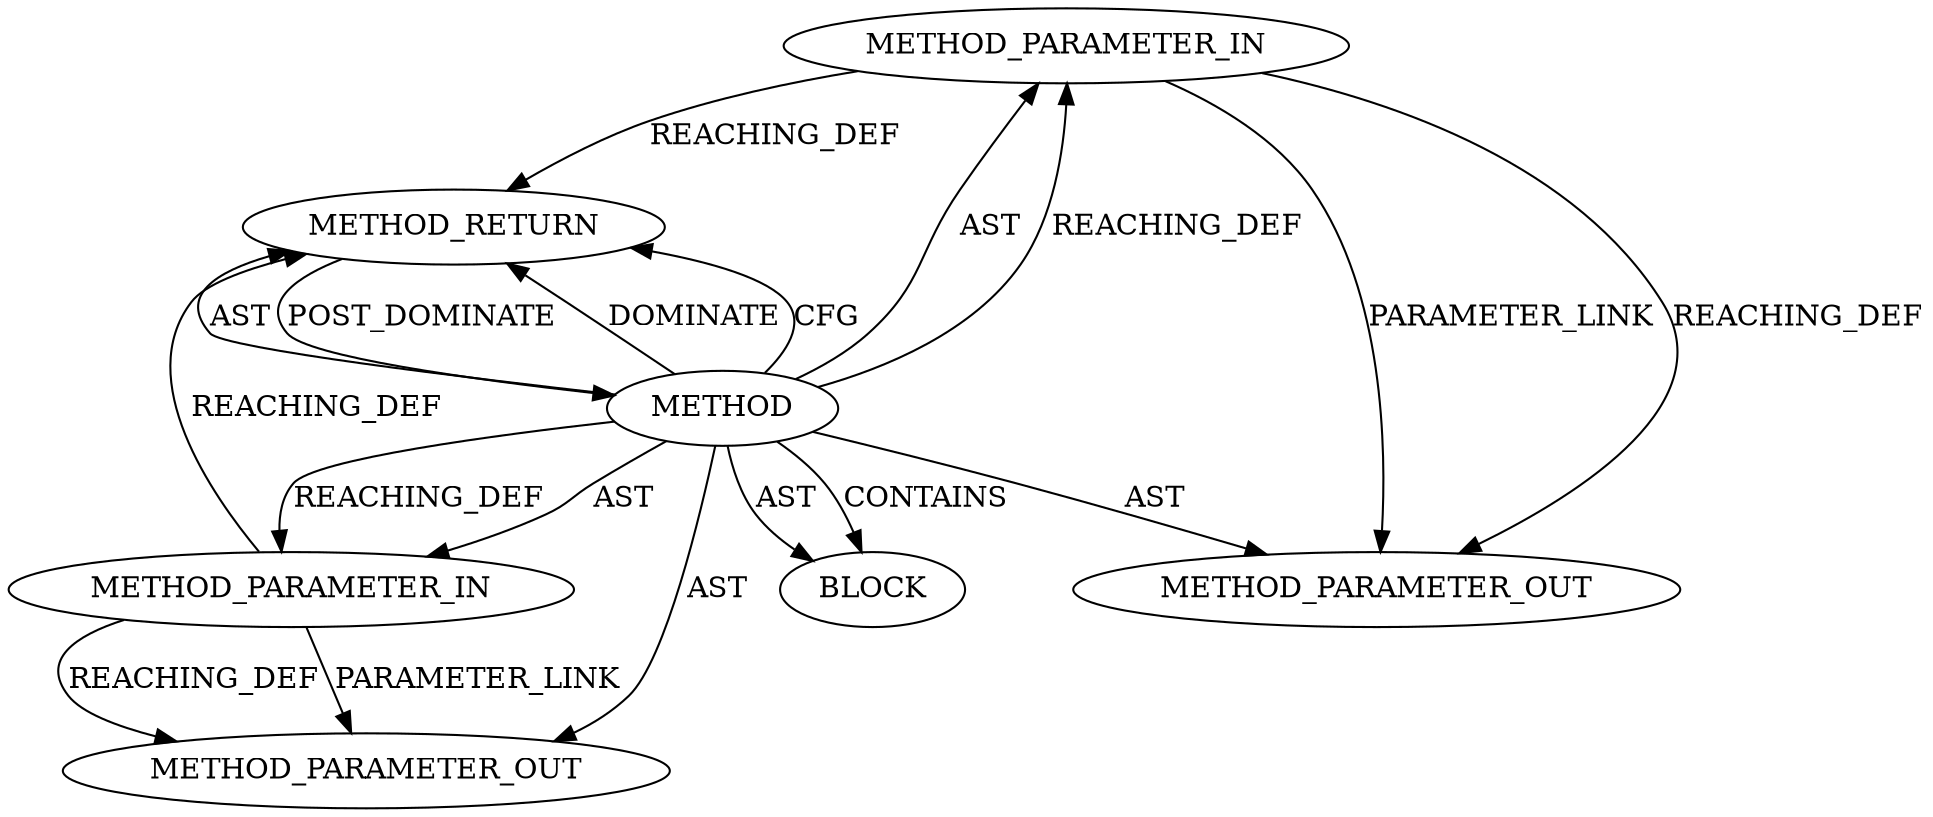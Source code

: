digraph {
  2394 [label=METHOD_PARAMETER_IN ORDER=2 CODE="p2" IS_VARIADIC=false TYPE_FULL_NAME="ANY" EVALUATION_STRATEGY="BY_VALUE" INDEX=2 NAME="p2"]
  2879 [label=METHOD_PARAMETER_OUT ORDER=1 CODE="p1" IS_VARIADIC=false TYPE_FULL_NAME="ANY" EVALUATION_STRATEGY="BY_VALUE" INDEX=1 NAME="p1"]
  2392 [label=METHOD AST_PARENT_TYPE="NAMESPACE_BLOCK" AST_PARENT_FULL_NAME="<global>" ORDER=0 CODE="<empty>" FULL_NAME="pskb_may_pull" IS_EXTERNAL=true FILENAME="<empty>" SIGNATURE="" NAME="pskb_may_pull"]
  2396 [label=METHOD_RETURN ORDER=2 CODE="RET" TYPE_FULL_NAME="ANY" EVALUATION_STRATEGY="BY_VALUE"]
  2880 [label=METHOD_PARAMETER_OUT ORDER=2 CODE="p2" IS_VARIADIC=false TYPE_FULL_NAME="ANY" EVALUATION_STRATEGY="BY_VALUE" INDEX=2 NAME="p2"]
  2395 [label=BLOCK ORDER=1 ARGUMENT_INDEX=1 CODE="<empty>" TYPE_FULL_NAME="ANY"]
  2393 [label=METHOD_PARAMETER_IN ORDER=1 CODE="p1" IS_VARIADIC=false TYPE_FULL_NAME="ANY" EVALUATION_STRATEGY="BY_VALUE" INDEX=1 NAME="p1"]
  2394 -> 2880 [label=PARAMETER_LINK ]
  2392 -> 2393 [label=REACHING_DEF VARIABLE=""]
  2392 -> 2880 [label=AST ]
  2392 -> 2394 [label=AST ]
  2392 -> 2393 [label=AST ]
  2393 -> 2396 [label=REACHING_DEF VARIABLE="p1"]
  2392 -> 2395 [label=CONTAINS ]
  2392 -> 2395 [label=AST ]
  2392 -> 2879 [label=AST ]
  2393 -> 2879 [label=REACHING_DEF VARIABLE="p1"]
  2394 -> 2396 [label=REACHING_DEF VARIABLE="p2"]
  2393 -> 2879 [label=PARAMETER_LINK ]
  2392 -> 2396 [label=DOMINATE ]
  2396 -> 2392 [label=POST_DOMINATE ]
  2392 -> 2394 [label=REACHING_DEF VARIABLE=""]
  2392 -> 2396 [label=CFG ]
  2394 -> 2880 [label=REACHING_DEF VARIABLE="p2"]
  2392 -> 2396 [label=AST ]
}
